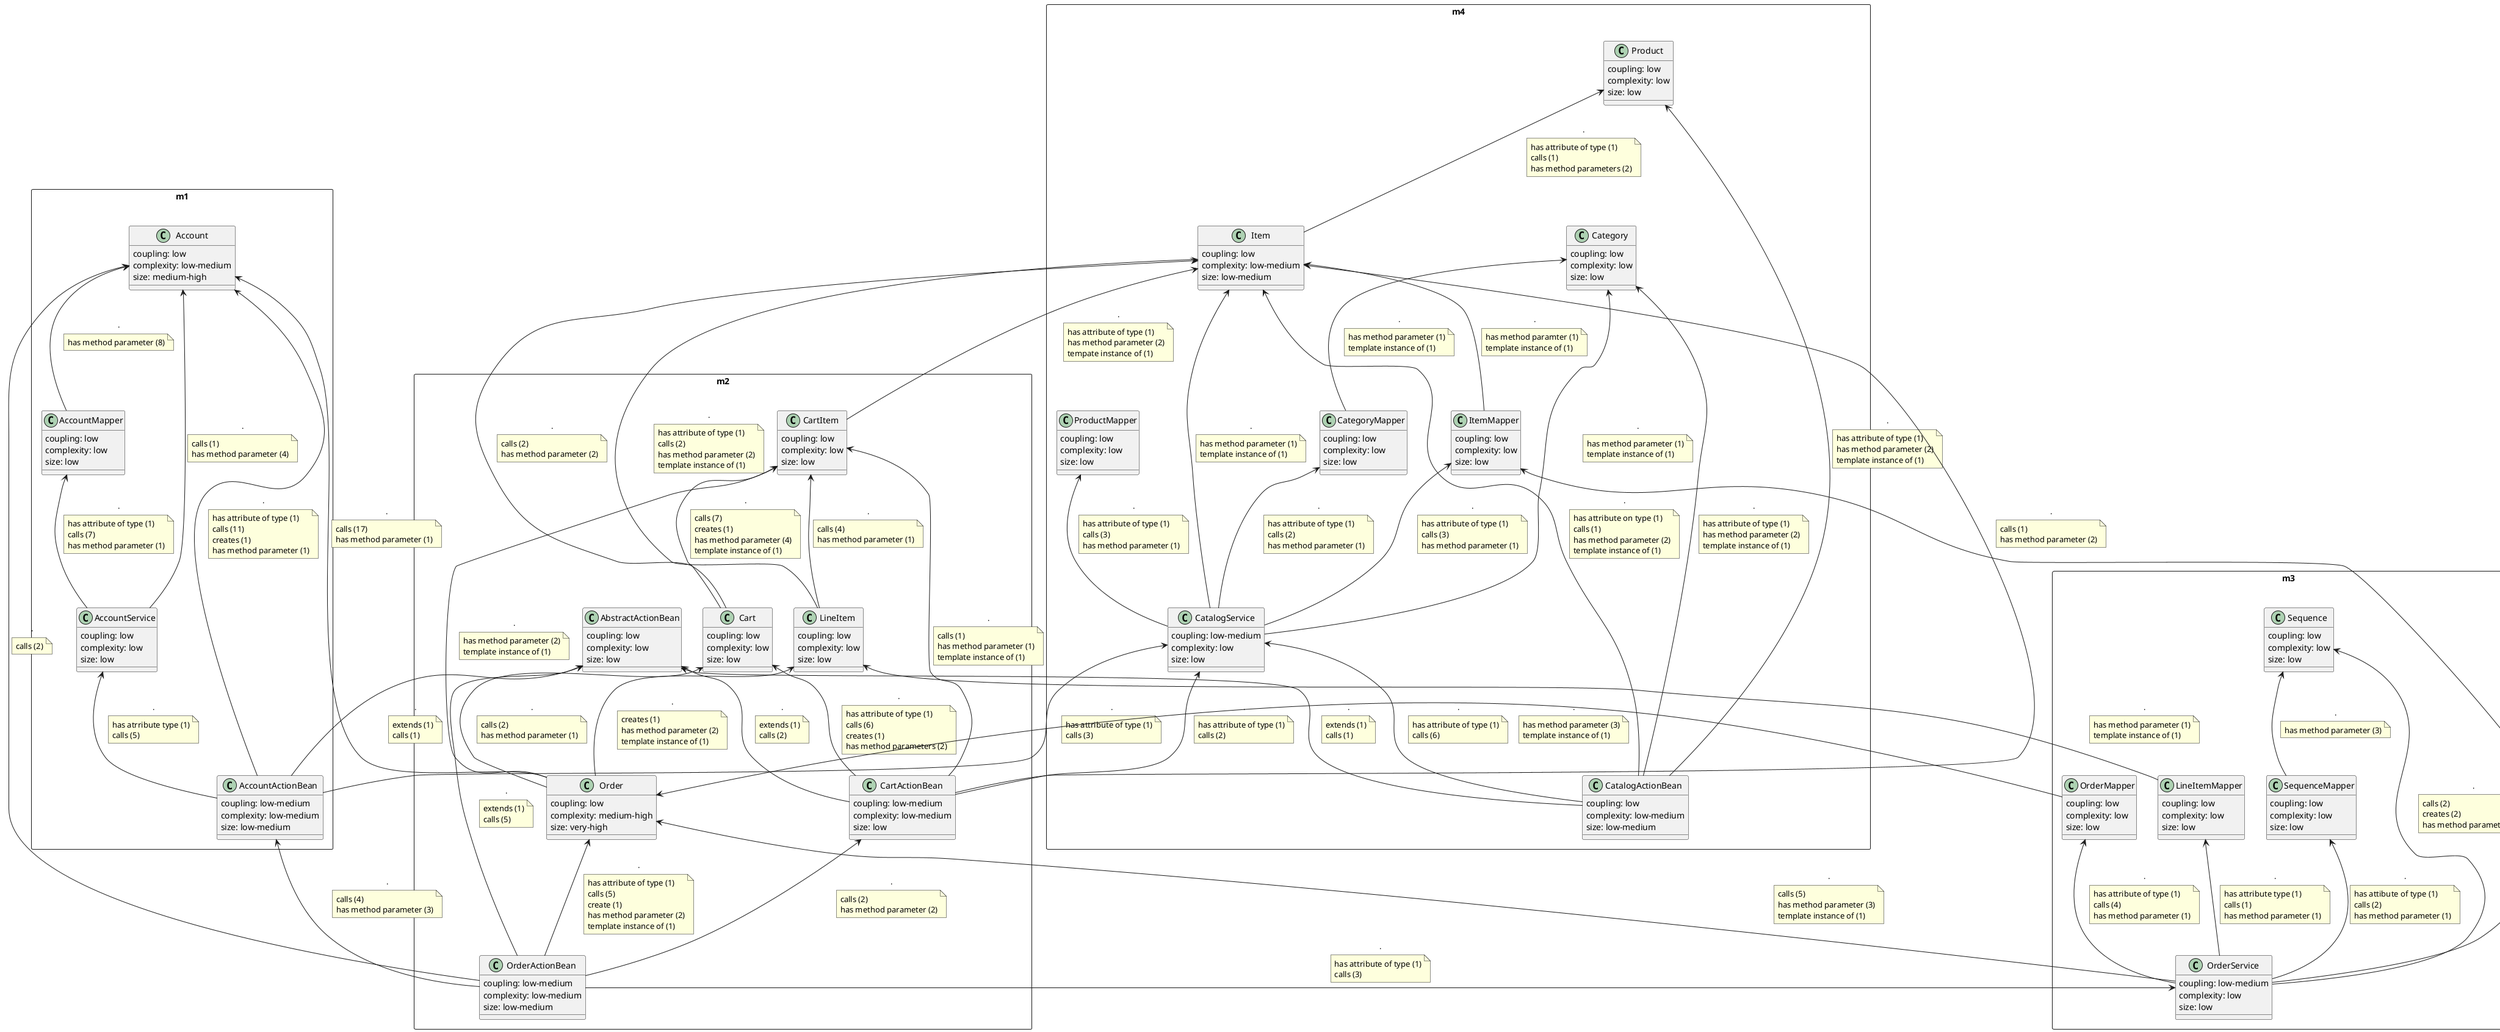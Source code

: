 @startuml Class call graph

package  m1 <<Rectangle>> {
    class AccountActionBean {
        coupling: low-medium
        complexity: low-medium
        size: low-medium
    }
    class Account {
        coupling: low
        complexity: low-medium
        size: medium-high
    }
    class AccountService {
        coupling: low
        complexity: low
        size: low
    }
    class AccountMapper {
        coupling: low
        complexity: low
        size: low
    }

    Account <-- AccountService : .
    note on link
    calls (1)
    has method parameter (4)
    end note

    Account <-- AccountActionBean : .
    note on link
    has attribute of type (1)
    calls (11)
    creates (1)
    has method parameter (1)
    end note

    Account <-- AccountMapper : .
    note on link 
    has method parameter (8)
    end note

    AccountService <-- AccountActionBean : .
    note on link
    has atrribute type (1)
    calls (5)
    end note

    AccountMapper <-- AccountService : .
    note on link 
    has attribute of type (1)
    calls (7)
    has method parameter (1)
    end note
}

package m2 <<Rectangle>> {

    class Order {
        coupling: low
        complexity: medium-high
        size: very-high
    }

    class LineItem {
        coupling: low
        complexity: low
        size: low
    }

    class CartItem {
        coupling: low
        complexity: low
        size: low
    }

    class Cart {
        coupling: low
        complexity: low
        size: low
    }

    class AbstractActionBean {
        coupling: low
        complexity: low
        size: low
    }

    class CartActionBean {
        coupling: low-medium
        complexity: low-medium
        size: low
    }

    class OrderActionBean {
        coupling: low-medium
        complexity: low-medium
        size: low-medium
    }

    Order <-- OrderActionBean : .
    note on link
    has attribute of type (1)
    calls (5)
    create (1)
    has method parameter (2)
    template instance of (1)
    end note

    LineItem <-- Order : .
    note on link
    creates (1)
    has method parameter (2)
    template instance of (1)
    end note

    CartItem <-- LineItem : .
    note on link
    calls (4)
    has method parameter (1)
    end note

    CartItem <-- Order : .
    note on link
    has method parameter (2)
    template instance of (1)
    end note

    CartItem <-- Cart : .
    note on link
    calls (7)
    creates (1)
    has method parameter (4)
    template instance of (1)
    end note

    CartItem <-- CartActionBean : .
    note on link
    calls (1)
    has method parameter (1)
    template instance of (1)
    end note

    Cart <-- Order : .
    note on link
    calls (2)
    has method parameter (1)
    end note

    Cart <-- CartActionBean : .
    note on link
    has attribute of type (1)
    calls (6)
    creates (1)
    has method parameters (2)
    end note

    AbstractActionBean <-- CartActionBean : .
    note on link
    extends (1)
    calls (2)
    end note
    
    AbstractActionBean <-- OrderActionBean : .
    note on link
    extends (1)
    calls (5)
    end note

    CartActionBean <-- OrderActionBean : .
    note on link
    calls (2)
    has method parameter (2)
    end note

}

package m3 <<Rectangle>> {

    class OrderMapper {
        coupling: low
        complexity: low
        size: low
    }

    class LineItemMapper {
        coupling: low
        complexity: low
        size: low
    }

    class SequenceMapper {
        coupling: low
        complexity: low
        size: low
    }

    class Sequence {
        coupling: low
        complexity: low
        size: low
    }

    class OrderService {
        coupling: low-medium
        complexity: low
        size: low
    }

    OrderMapper <-- OrderService : .
    note on link
    has attribute of type (1)
    calls (4)
    has method parameter (1)
    end note

    LineItemMapper <-- OrderService : .
    note on link
    has attribute type (1)
    calls (1)
    has method parameter (1)
    end note

    SequenceMapper <-- OrderService : .
    note on link
    has attibute of type (1)
    calls (2)
    has method parameter (1)
    end note

    Sequence <-- SequenceMapper : .
    note on link
    has method parameter (3)
    end note

    Sequence <-- OrderService : .
    note on link
    calls (2)
    creates (2)
    has method parameter (2)
    end note

}

package m4 <<Rectangle>> {

    class ProductMapper {
        coupling: low
        complexity: low
        size: low
    }

    ProductMapper <-- CatalogService : .
    note on link
    has attribute of type (1)
    calls (3)
    has method parameter (1)
    end note

    class Product {
        coupling: low
        complexity: low
        size: low
    }

    Product <-- Item : .
    note on link
    has attribute of type (1)
    calls (1)
    has method parameters (2)
    end note

    Product <-- CatalogActionBean : .
    note on link
    has attribute of type (1)
    has method parameter (2)
    template instance of (1)
    end note

    class Item {
        coupling: low
        complexity: low-medium
        size: low-medium
    }

    Item <-- CatalogService : .
    note on link
    has method parameter (1)
    template instance of (1)
    end note

    Item <-- CatalogActionBean : .
    note on link
    has attribute on type (1)
    calls (1)
    has method parameter (2)
    template instance of (1)
    end note

    Item <-- ItemMapper : .
    note on link
    has method paramter (1)
    template instance of (1)
    end note

    class CatalogActionBean {
        coupling: low
        complexity: low-medium
        size: low-medium
    }

    class ItemMapper {
        coupling: low
        complexity: low
        size: low
    }

    ItemMapper <-- CatalogService : .
    note on link
    has attribute of type (1)
    calls (3)
    has method parameter (1)
    end note

    class CategoryMapper {
        coupling: low
        complexity: low
        size: low
    }

    CategoryMapper <-- CatalogService : .
    note on link
    has attribute of type (1)
    calls (2)
    has method parameter (1)
    end note

    class Category {
        coupling: low
        complexity: low
        size: low
    }

    Category <-- CatalogActionBean : .
    note on link
    has attribute of type (1)
    has method parameter (2)
    template instance of (1)
    end note

    Category <-- CategoryMapper : .
    note on link
    has method parameter (1)
    template instance of (1)
    end note

    Category <-- CatalogService : .
    note on link
    has method parameter (1)
    template instance of (1)
    end note

    class CatalogService {
        coupling: low-medium
        complexity: low
        size: low
    }

    CatalogService <-- CatalogActionBean : .
    note on link
    has attribute of type (1)
    calls (6)
    end note

}

' Inter-relation

' m1

AccountActionBean <-- OrderActionBean : .
note on link
calls (4)
has method parameter (3)
end note

Account <-- OrderActionBean : .
note on link
calls (2)
end note

Account <-- Order : .
note on link
calls (17)
has method parameter (1)
end note

' m3

OrderService <-- OrderActionBean : .
note on link
has attribute of type (1)
calls (3)
end note

' m4

Item <-- CartActionBean : .
note on link
calls (1)
has method parameter (2)
end note

Item <-- CartItem : .
note on link
has attribute of type (1)
has method parameter (2)
tempate instance of (1)
end note

Item <-- LineItem : .
note on link
has attribute of type (1)
calls (2)
has method parameter (2)
template instance of (1)
end note

Item <-- Cart : .
note on link
calls (2)
has method parameter (2)
end note

CatalogService <-- CartActionBean : .
note on link
has attribute of type (1)
calls (2)
end note

CatalogService <-- AccountActionBean : .
note on link
has attribute of type (1)
calls (3)
end note

ItemMapper <-- OrderService : .
note on link
has attribute of type (1)
has method parameter (1)
end note

' m2

AbstractActionBean <-- AccountActionBean : .
note on link
extends (1)
calls (1)
end note

AbstractActionBean <-- CatalogActionBean : .
note on link
extends (1)
calls (1)
end note 

LineItem <-- LineItemMapper : .
note on link
has method parameter (1)
template instance of (1)
end note

Order <-- OrderMapper : .
note on link
has method parameter (3)
template instance of (1)
end note

Order <-- OrderService : .
note on link
calls (5)
has method parameter (3)
template instance of (1)
end note

@enduml